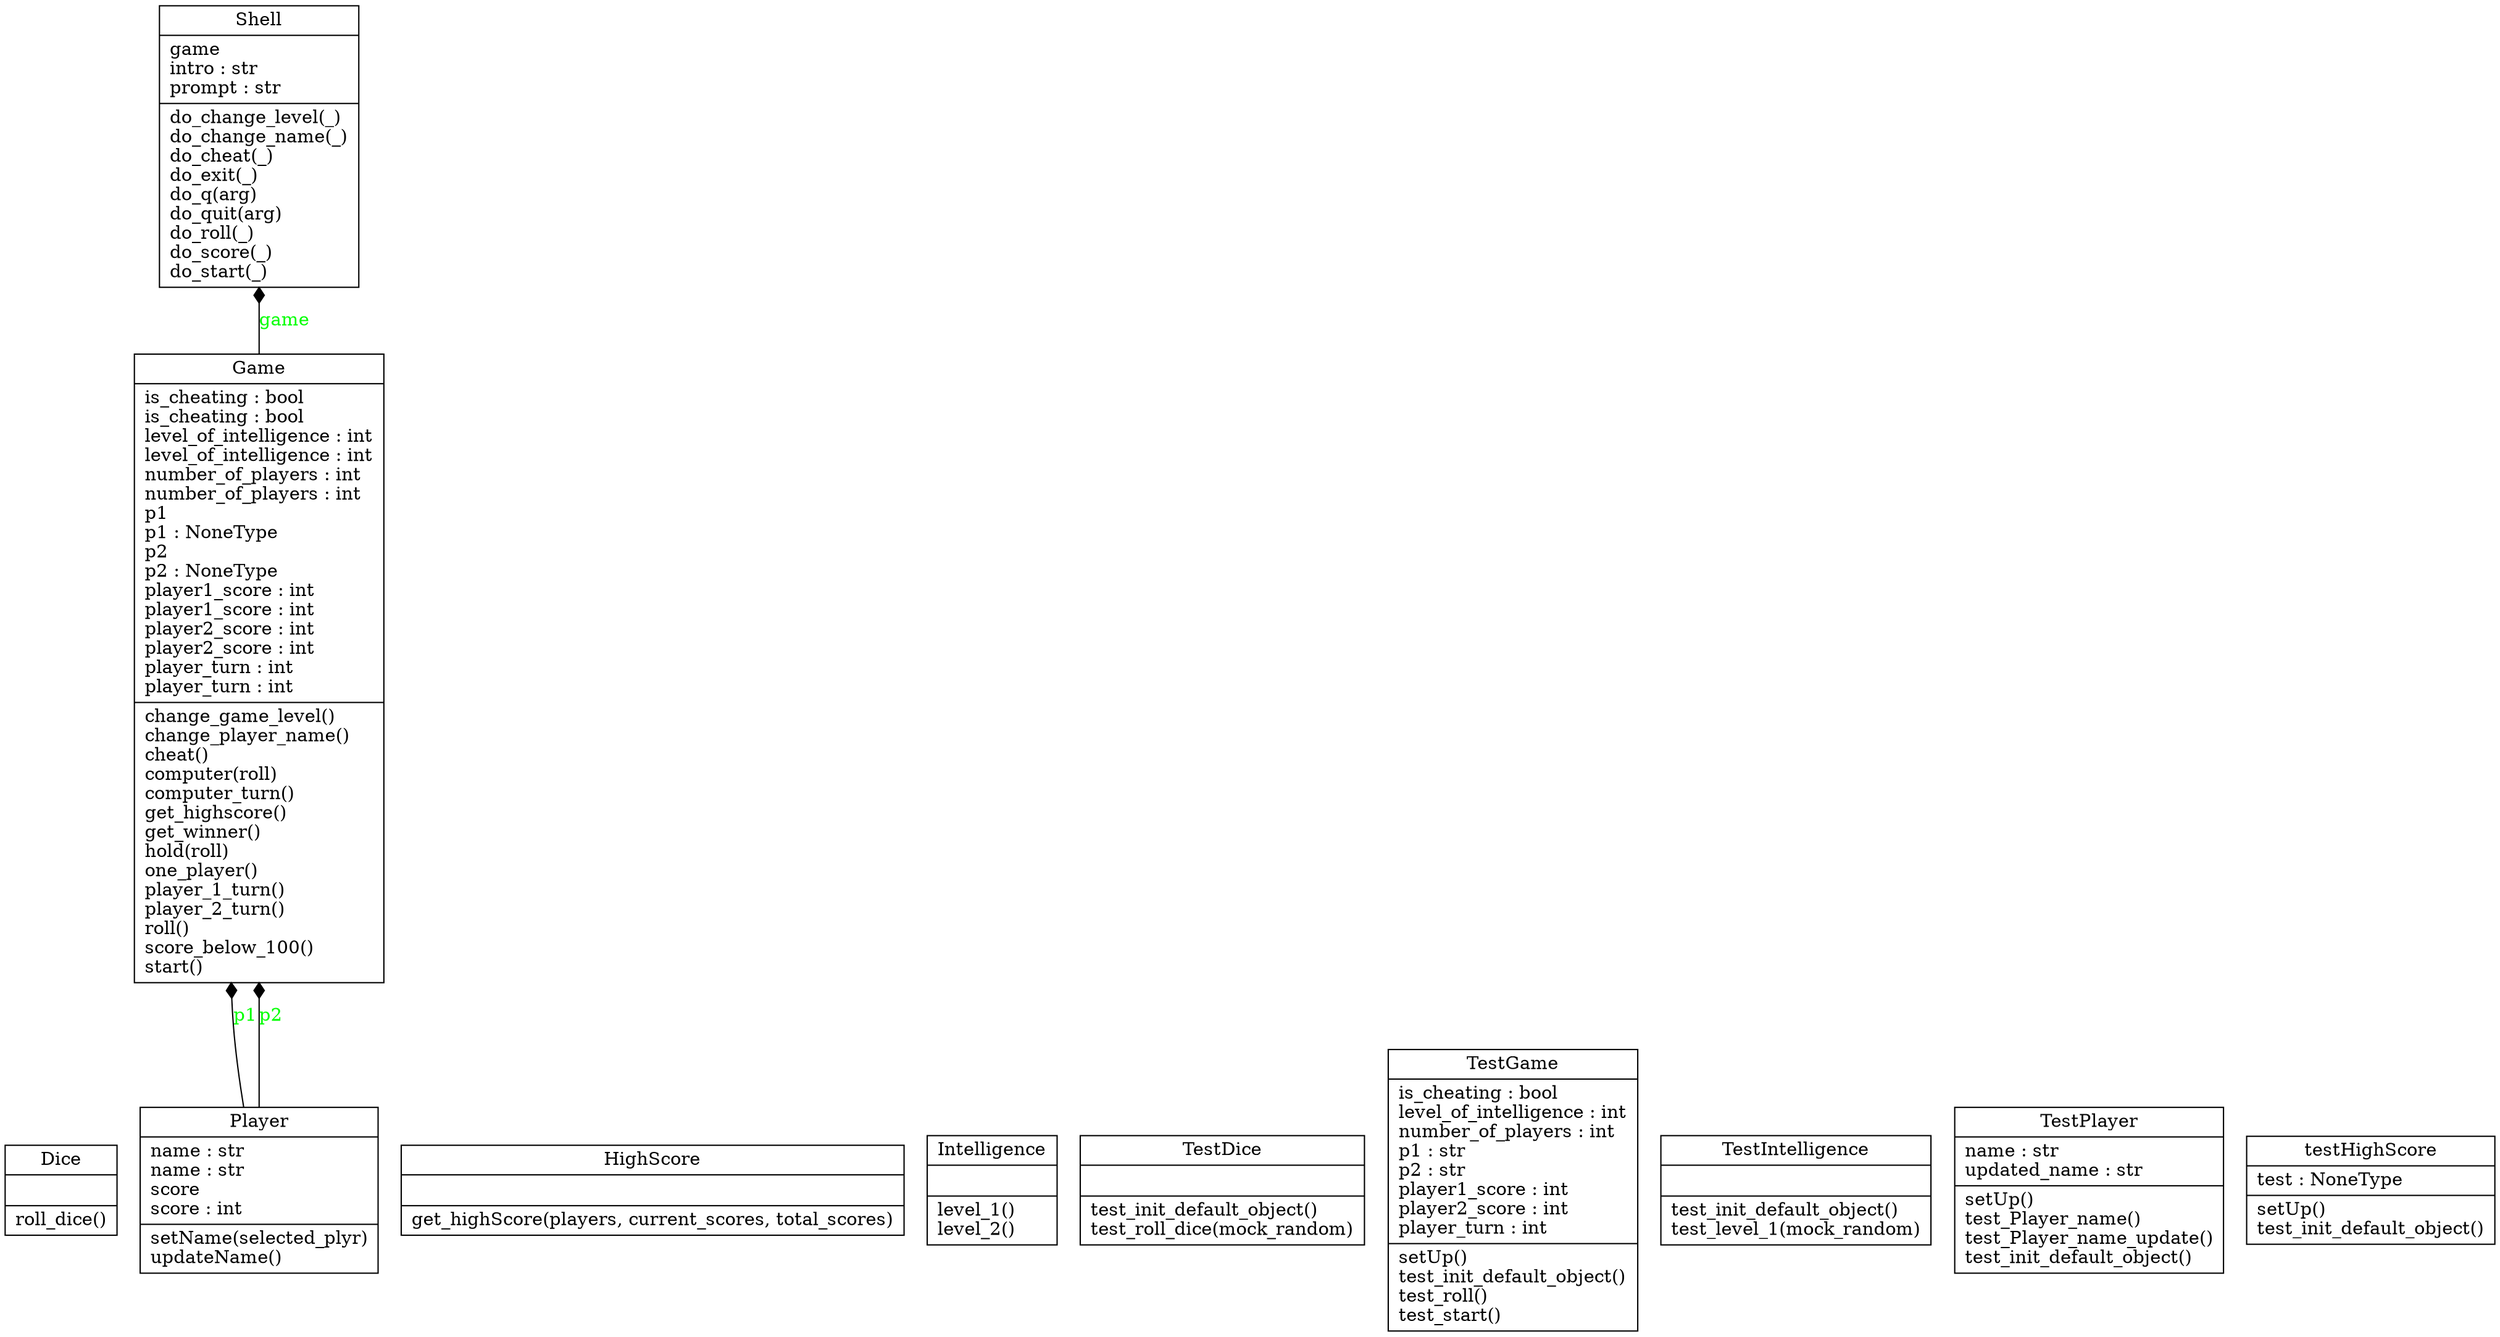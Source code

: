 digraph "classes" {
rankdir=BT
charset="utf-8"
"dice.Dice" [color="black", fontcolor="black", label="{Dice|\l|roll_dice()\l}", shape="record", style="solid"];
"game.Game" [color="black", fontcolor="black", label="{Game|is_cheating : bool\lis_cheating : bool\llevel_of_intelligence : int\llevel_of_intelligence : int\lnumber_of_players : int\lnumber_of_players : int\lp1\lp1 : NoneType\lp2\lp2 : NoneType\lplayer1_score : int\lplayer1_score : int\lplayer2_score : int\lplayer2_score : int\lplayer_turn : int\lplayer_turn : int\l|change_game_level()\lchange_player_name()\lcheat()\lcomputer(roll)\lcomputer_turn()\lget_highscore()\lget_winner()\lhold(roll)\lone_player()\lplayer_1_turn()\lplayer_2_turn()\lroll()\lscore_below_100()\lstart()\l}", shape="record", style="solid"];
"highscore.HighScore" [color="black", fontcolor="black", label="{HighScore|\l|get_highScore(players, current_scores, total_scores)\l}", shape="record", style="solid"];
"intelligence.Intelligence" [color="black", fontcolor="black", label="{Intelligence|\l|level_1()\llevel_2()\l}", shape="record", style="solid"];
"player.Player" [color="black", fontcolor="black", label="{Player|name : str\lname : str\lscore\lscore : int\l|setName(selected_plyr)\lupdateName()\l}", shape="record", style="solid"];
"shell.Shell" [color="black", fontcolor="black", label="{Shell|game\lintro : str\lprompt : str\l|do_change_level(_)\ldo_change_name(_)\ldo_cheat(_)\ldo_exit(_)\ldo_q(arg)\ldo_quit(arg)\ldo_roll(_)\ldo_score(_)\ldo_start(_)\l}", shape="record", style="solid"];
"test_dice.TestDice" [color="black", fontcolor="black", label="{TestDice|\l|test_init_default_object()\ltest_roll_dice(mock_random)\l}", shape="record", style="solid"];
"test_game.TestGame" [color="black", fontcolor="black", label="{TestGame|is_cheating : bool\llevel_of_intelligence : int\lnumber_of_players : int\lp1 : str\lp2 : str\lplayer1_score : int\lplayer2_score : int\lplayer_turn : int\l|setUp()\ltest_init_default_object()\ltest_roll()\ltest_start()\l}", shape="record", style="solid"];
"test_intelligence.TestIntelligence" [color="black", fontcolor="black", label="{TestIntelligence|\l|test_init_default_object()\ltest_level_1(mock_random)\l}", shape="record", style="solid"];
"test_player.TestPlayer" [color="black", fontcolor="black", label="{TestPlayer|name : str\lupdated_name : str\l|setUp()\ltest_Player_name()\ltest_Player_name_update()\ltest_init_default_object()\l}", shape="record", style="solid"];
"test_highscore.testHighScore" [color="black", fontcolor="black", label="{testHighScore|test : NoneType\l|setUp()\ltest_init_default_object()\l}", shape="record", style="solid"];
"game.Game" -> "shell.Shell" [arrowhead="diamond", arrowtail="none", fontcolor="green", label="game", style="solid"];
"player.Player" -> "game.Game" [arrowhead="diamond", arrowtail="none", fontcolor="green", label="p1", style="solid"];
"player.Player" -> "game.Game" [arrowhead="diamond", arrowtail="none", fontcolor="green", label="p2", style="solid"];
}
